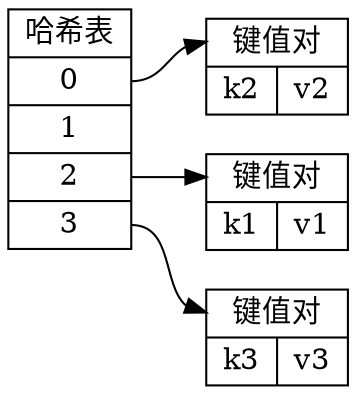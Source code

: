digraph {

    rankdir = LR;

    node [shape = record];

    table [label = " <head> 哈希表 | <0> 0 | <1> 1 | <2> 2 | <3> 3 "];

    kv1 [label = "<head> 键值对 | { k1 | v1 } "];
    kv2 [label = "<head> 键值对 | { k2 | v2 } "];
    kv3 [label = "<head> 键值对 | { k3 | v3 } "];
    
    table:0 -> kv2:head;
    table:2 -> kv1:head;
    table:3 -> kv3:head;

}
